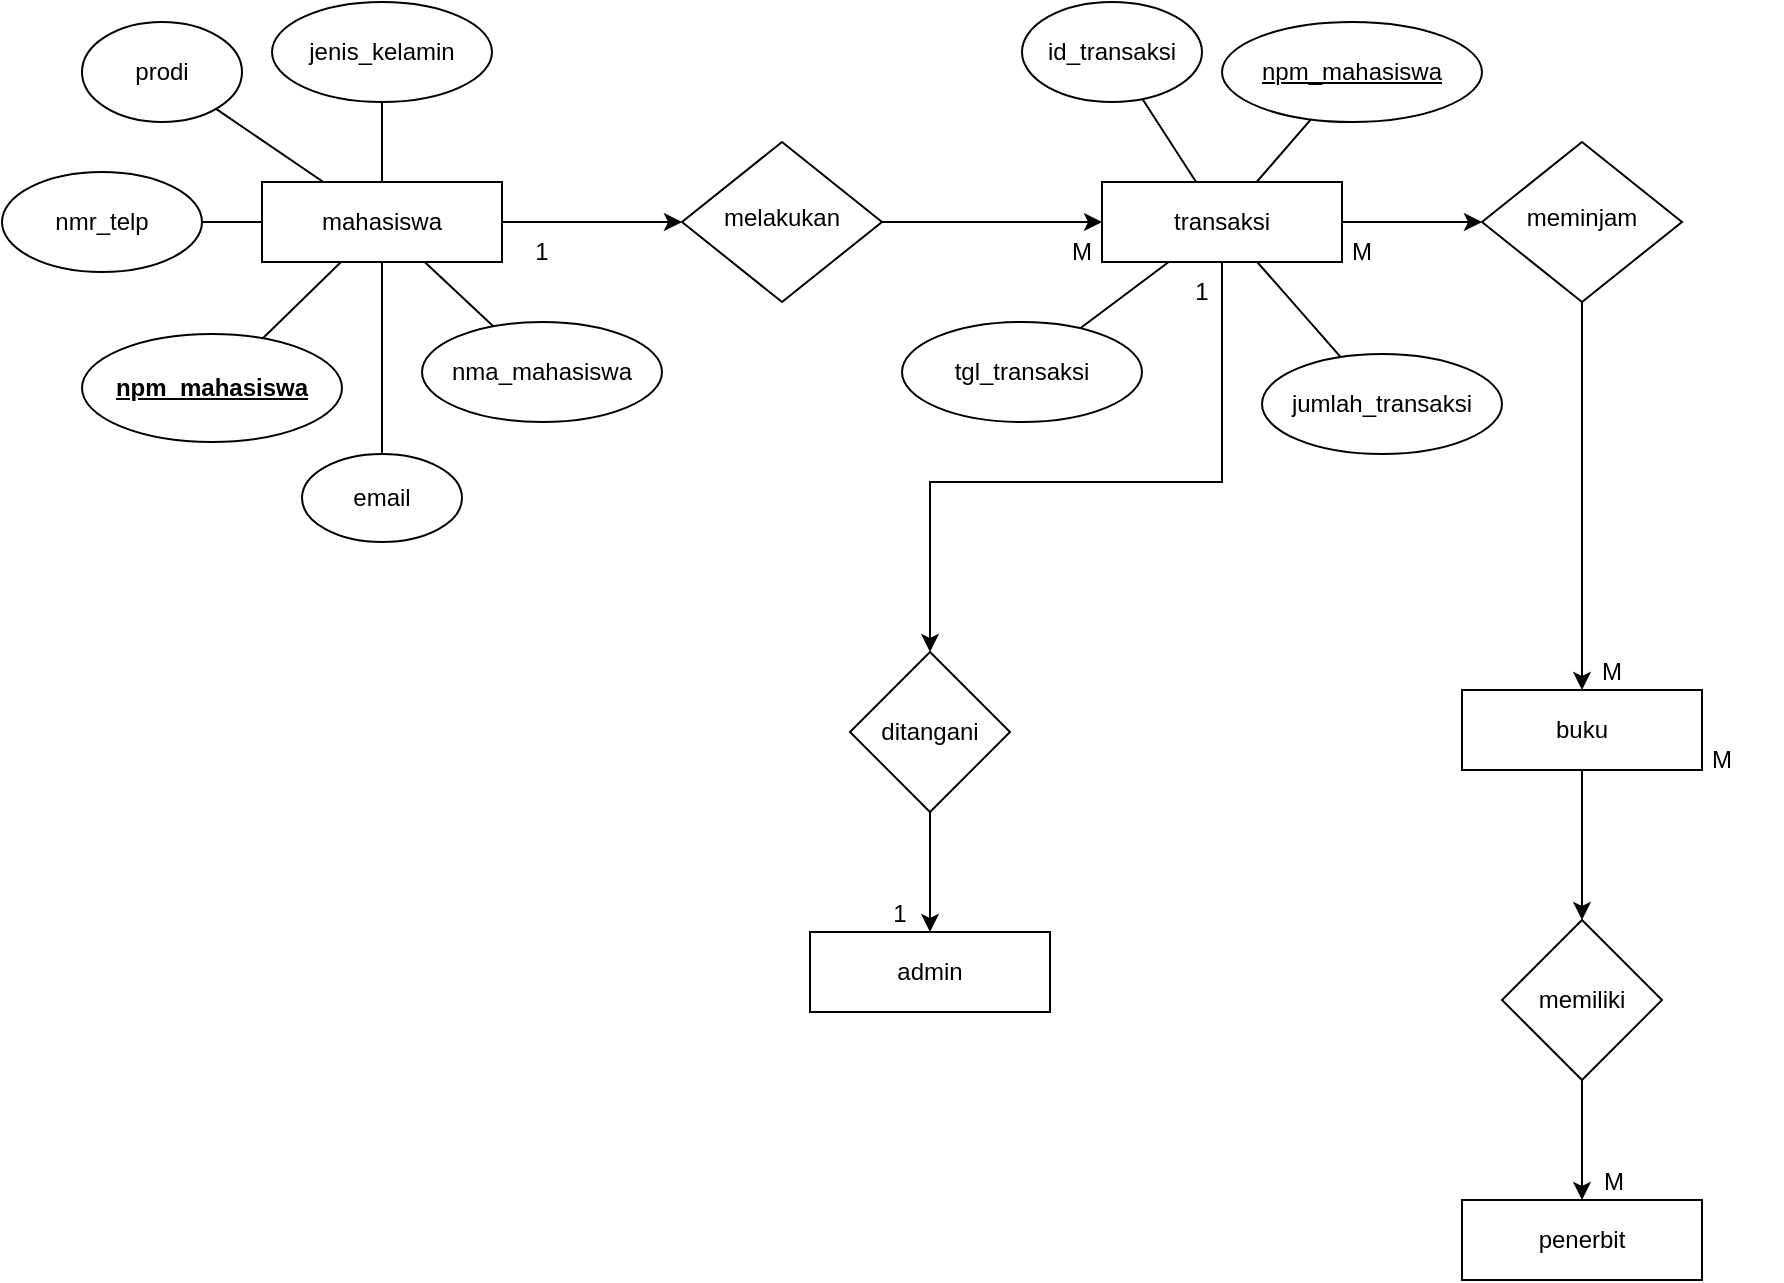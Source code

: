 <mxfile version="21.5.2" type="github">
  <diagram id="C5RBs43oDa-KdzZeNtuy" name="Page-1">
    <mxGraphModel dx="1805" dy="511" grid="1" gridSize="10" guides="1" tooltips="1" connect="1" arrows="1" fold="1" page="1" pageScale="1" pageWidth="827" pageHeight="1169" math="0" shadow="0">
      <root>
        <mxCell id="WIyWlLk6GJQsqaUBKTNV-0" />
        <mxCell id="WIyWlLk6GJQsqaUBKTNV-1" parent="WIyWlLk6GJQsqaUBKTNV-0" />
        <mxCell id="8coFRG28sYYlV24P8kFo-3" value="" style="edgeStyle=orthogonalEdgeStyle;rounded=0;orthogonalLoop=1;jettySize=auto;html=1;entryX=0;entryY=0.5;entryDx=0;entryDy=0;" edge="1" parent="WIyWlLk6GJQsqaUBKTNV-1" source="WIyWlLk6GJQsqaUBKTNV-3" target="WIyWlLk6GJQsqaUBKTNV-6">
          <mxGeometry relative="1" as="geometry">
            <mxPoint x="190" y="190" as="targetPoint" />
          </mxGeometry>
        </mxCell>
        <mxCell id="8coFRG28sYYlV24P8kFo-30" value="" style="rounded=0;orthogonalLoop=1;jettySize=auto;html=1;endArrow=none;endFill=0;" edge="1" parent="WIyWlLk6GJQsqaUBKTNV-1" source="WIyWlLk6GJQsqaUBKTNV-3" target="8coFRG28sYYlV24P8kFo-29">
          <mxGeometry relative="1" as="geometry" />
        </mxCell>
        <mxCell id="8coFRG28sYYlV24P8kFo-34" value="" style="rounded=0;orthogonalLoop=1;jettySize=auto;html=1;endArrow=none;endFill=0;" edge="1" parent="WIyWlLk6GJQsqaUBKTNV-1" source="WIyWlLk6GJQsqaUBKTNV-3" target="8coFRG28sYYlV24P8kFo-33">
          <mxGeometry relative="1" as="geometry" />
        </mxCell>
        <mxCell id="8coFRG28sYYlV24P8kFo-36" value="" style="rounded=0;orthogonalLoop=1;jettySize=auto;html=1;endArrow=none;endFill=0;" edge="1" parent="WIyWlLk6GJQsqaUBKTNV-1" source="WIyWlLk6GJQsqaUBKTNV-3" target="8coFRG28sYYlV24P8kFo-35">
          <mxGeometry relative="1" as="geometry" />
        </mxCell>
        <mxCell id="8coFRG28sYYlV24P8kFo-38" value="" style="rounded=0;orthogonalLoop=1;jettySize=auto;html=1;endArrow=none;endFill=0;" edge="1" parent="WIyWlLk6GJQsqaUBKTNV-1" source="WIyWlLk6GJQsqaUBKTNV-3" target="8coFRG28sYYlV24P8kFo-37">
          <mxGeometry relative="1" as="geometry" />
        </mxCell>
        <mxCell id="8coFRG28sYYlV24P8kFo-40" value="" style="edgeStyle=orthogonalEdgeStyle;rounded=0;orthogonalLoop=1;jettySize=auto;html=1;endArrow=none;endFill=0;" edge="1" parent="WIyWlLk6GJQsqaUBKTNV-1" source="WIyWlLk6GJQsqaUBKTNV-3" target="8coFRG28sYYlV24P8kFo-39">
          <mxGeometry relative="1" as="geometry" />
        </mxCell>
        <mxCell id="8coFRG28sYYlV24P8kFo-43" value="" style="rounded=0;orthogonalLoop=1;jettySize=auto;html=1;endArrow=none;endFill=0;" edge="1" parent="WIyWlLk6GJQsqaUBKTNV-1" source="WIyWlLk6GJQsqaUBKTNV-3" target="8coFRG28sYYlV24P8kFo-42">
          <mxGeometry relative="1" as="geometry" />
        </mxCell>
        <mxCell id="WIyWlLk6GJQsqaUBKTNV-3" value="mahasiswa" style="rounded=1;whiteSpace=wrap;html=1;fontSize=12;glass=0;strokeWidth=1;shadow=0;arcSize=0;" parent="WIyWlLk6GJQsqaUBKTNV-1" vertex="1">
          <mxGeometry x="20" y="170" width="120" height="40" as="geometry" />
        </mxCell>
        <mxCell id="8coFRG28sYYlV24P8kFo-2" value="" style="edgeStyle=orthogonalEdgeStyle;rounded=0;orthogonalLoop=1;jettySize=auto;html=1;" edge="1" parent="WIyWlLk6GJQsqaUBKTNV-1" source="WIyWlLk6GJQsqaUBKTNV-6" target="WIyWlLk6GJQsqaUBKTNV-7">
          <mxGeometry relative="1" as="geometry" />
        </mxCell>
        <mxCell id="WIyWlLk6GJQsqaUBKTNV-6" value="melakukan" style="rhombus;whiteSpace=wrap;html=1;shadow=0;fontFamily=Helvetica;fontSize=12;align=center;strokeWidth=1;spacing=6;spacingTop=-4;" parent="WIyWlLk6GJQsqaUBKTNV-1" vertex="1">
          <mxGeometry x="230" y="150" width="100" height="80" as="geometry" />
        </mxCell>
        <mxCell id="8coFRG28sYYlV24P8kFo-1" value="" style="edgeStyle=orthogonalEdgeStyle;rounded=0;orthogonalLoop=1;jettySize=auto;html=1;" edge="1" parent="WIyWlLk6GJQsqaUBKTNV-1" source="WIyWlLk6GJQsqaUBKTNV-7" target="WIyWlLk6GJQsqaUBKTNV-10">
          <mxGeometry relative="1" as="geometry" />
        </mxCell>
        <mxCell id="8coFRG28sYYlV24P8kFo-45" value="" style="rounded=0;orthogonalLoop=1;jettySize=auto;html=1;endArrow=none;endFill=0;" edge="1" parent="WIyWlLk6GJQsqaUBKTNV-1" source="WIyWlLk6GJQsqaUBKTNV-7" target="8coFRG28sYYlV24P8kFo-44">
          <mxGeometry relative="1" as="geometry" />
        </mxCell>
        <mxCell id="8coFRG28sYYlV24P8kFo-48" value="" style="rounded=0;orthogonalLoop=1;jettySize=auto;html=1;endArrow=none;endFill=0;" edge="1" parent="WIyWlLk6GJQsqaUBKTNV-1" source="WIyWlLk6GJQsqaUBKTNV-7" target="8coFRG28sYYlV24P8kFo-47">
          <mxGeometry relative="1" as="geometry" />
        </mxCell>
        <mxCell id="8coFRG28sYYlV24P8kFo-50" value="" style="rounded=0;orthogonalLoop=1;jettySize=auto;html=1;endArrow=none;endFill=0;" edge="1" parent="WIyWlLk6GJQsqaUBKTNV-1" source="WIyWlLk6GJQsqaUBKTNV-7" target="8coFRG28sYYlV24P8kFo-49">
          <mxGeometry relative="1" as="geometry" />
        </mxCell>
        <mxCell id="8coFRG28sYYlV24P8kFo-54" value="" style="rounded=0;orthogonalLoop=1;jettySize=auto;html=1;strokeColor=default;endArrow=none;endFill=0;" edge="1" parent="WIyWlLk6GJQsqaUBKTNV-1" source="WIyWlLk6GJQsqaUBKTNV-7" target="8coFRG28sYYlV24P8kFo-52">
          <mxGeometry relative="1" as="geometry" />
        </mxCell>
        <mxCell id="8coFRG28sYYlV24P8kFo-55" style="edgeStyle=orthogonalEdgeStyle;rounded=0;orthogonalLoop=1;jettySize=auto;html=1;entryX=0.5;entryY=0;entryDx=0;entryDy=0;" edge="1" parent="WIyWlLk6GJQsqaUBKTNV-1" source="WIyWlLk6GJQsqaUBKTNV-7" target="8coFRG28sYYlV24P8kFo-7">
          <mxGeometry relative="1" as="geometry">
            <Array as="points">
              <mxPoint x="500" y="320" />
              <mxPoint x="354" y="320" />
            </Array>
          </mxGeometry>
        </mxCell>
        <mxCell id="WIyWlLk6GJQsqaUBKTNV-7" value="transaksi" style="rounded=1;whiteSpace=wrap;html=1;fontSize=12;glass=0;strokeWidth=1;shadow=0;arcSize=0;" parent="WIyWlLk6GJQsqaUBKTNV-1" vertex="1">
          <mxGeometry x="440" y="170" width="120" height="40" as="geometry" />
        </mxCell>
        <mxCell id="8coFRG28sYYlV24P8kFo-4" value="" style="edgeStyle=orthogonalEdgeStyle;rounded=0;orthogonalLoop=1;jettySize=auto;html=1;" edge="1" parent="WIyWlLk6GJQsqaUBKTNV-1" source="WIyWlLk6GJQsqaUBKTNV-10" target="WIyWlLk6GJQsqaUBKTNV-12">
          <mxGeometry relative="1" as="geometry" />
        </mxCell>
        <mxCell id="WIyWlLk6GJQsqaUBKTNV-10" value="meminjam" style="rhombus;whiteSpace=wrap;html=1;shadow=0;fontFamily=Helvetica;fontSize=12;align=center;strokeWidth=1;spacing=6;spacingTop=-4;" parent="WIyWlLk6GJQsqaUBKTNV-1" vertex="1">
          <mxGeometry x="630" y="150" width="100" height="80" as="geometry" />
        </mxCell>
        <mxCell id="WIyWlLk6GJQsqaUBKTNV-11" value="penerbit" style="rounded=1;whiteSpace=wrap;html=1;fontSize=12;glass=0;strokeWidth=1;shadow=0;arcSize=0;" parent="WIyWlLk6GJQsqaUBKTNV-1" vertex="1">
          <mxGeometry x="620" y="679" width="120" height="40" as="geometry" />
        </mxCell>
        <mxCell id="8coFRG28sYYlV24P8kFo-10" value="" style="edgeStyle=orthogonalEdgeStyle;rounded=0;orthogonalLoop=1;jettySize=auto;html=1;exitX=0.5;exitY=1;exitDx=0;exitDy=0;" edge="1" parent="WIyWlLk6GJQsqaUBKTNV-1" source="WIyWlLk6GJQsqaUBKTNV-12" target="8coFRG28sYYlV24P8kFo-9">
          <mxGeometry relative="1" as="geometry">
            <mxPoint x="680" y="444" as="sourcePoint" />
            <Array as="points" />
          </mxGeometry>
        </mxCell>
        <mxCell id="WIyWlLk6GJQsqaUBKTNV-12" value="buku" style="rounded=1;whiteSpace=wrap;html=1;fontSize=12;glass=0;strokeWidth=1;shadow=0;arcSize=0;" parent="WIyWlLk6GJQsqaUBKTNV-1" vertex="1">
          <mxGeometry x="620" y="424" width="120" height="40" as="geometry" />
        </mxCell>
        <mxCell id="8coFRG28sYYlV24P8kFo-13" value="" style="edgeStyle=orthogonalEdgeStyle;rounded=0;orthogonalLoop=1;jettySize=auto;html=1;" edge="1" parent="WIyWlLk6GJQsqaUBKTNV-1" source="8coFRG28sYYlV24P8kFo-7" target="8coFRG28sYYlV24P8kFo-12">
          <mxGeometry relative="1" as="geometry" />
        </mxCell>
        <mxCell id="8coFRG28sYYlV24P8kFo-7" value="ditangani" style="rhombus;whiteSpace=wrap;html=1;rounded=1;glass=0;strokeWidth=1;shadow=0;arcSize=0;" vertex="1" parent="WIyWlLk6GJQsqaUBKTNV-1">
          <mxGeometry x="314" y="405" width="80" height="80" as="geometry" />
        </mxCell>
        <mxCell id="8coFRG28sYYlV24P8kFo-11" value="" style="edgeStyle=orthogonalEdgeStyle;rounded=0;orthogonalLoop=1;jettySize=auto;html=1;" edge="1" parent="WIyWlLk6GJQsqaUBKTNV-1" source="8coFRG28sYYlV24P8kFo-9" target="WIyWlLk6GJQsqaUBKTNV-11">
          <mxGeometry relative="1" as="geometry" />
        </mxCell>
        <mxCell id="8coFRG28sYYlV24P8kFo-9" value="memiliki" style="rhombus;whiteSpace=wrap;html=1;rounded=1;glass=0;strokeWidth=1;shadow=0;arcSize=0;" vertex="1" parent="WIyWlLk6GJQsqaUBKTNV-1">
          <mxGeometry x="640" y="539" width="80" height="80" as="geometry" />
        </mxCell>
        <mxCell id="8coFRG28sYYlV24P8kFo-12" value="admin" style="whiteSpace=wrap;html=1;rounded=1;glass=0;strokeWidth=1;shadow=0;arcSize=0;" vertex="1" parent="WIyWlLk6GJQsqaUBKTNV-1">
          <mxGeometry x="294" y="545" width="120" height="40" as="geometry" />
        </mxCell>
        <mxCell id="8coFRG28sYYlV24P8kFo-16" value="1" style="text;html=1;strokeColor=none;fillColor=none;align=center;verticalAlign=middle;whiteSpace=wrap;rounded=0;" vertex="1" parent="WIyWlLk6GJQsqaUBKTNV-1">
          <mxGeometry x="130" y="190" width="60" height="30" as="geometry" />
        </mxCell>
        <mxCell id="8coFRG28sYYlV24P8kFo-17" value="M" style="text;html=1;strokeColor=none;fillColor=none;align=center;verticalAlign=middle;whiteSpace=wrap;rounded=0;" vertex="1" parent="WIyWlLk6GJQsqaUBKTNV-1">
          <mxGeometry x="400" y="190" width="60" height="30" as="geometry" />
        </mxCell>
        <mxCell id="8coFRG28sYYlV24P8kFo-19" value="M" style="text;html=1;strokeColor=none;fillColor=none;align=center;verticalAlign=middle;whiteSpace=wrap;rounded=0;" vertex="1" parent="WIyWlLk6GJQsqaUBKTNV-1">
          <mxGeometry x="540" y="190" width="60" height="30" as="geometry" />
        </mxCell>
        <mxCell id="8coFRG28sYYlV24P8kFo-20" value="M" style="text;html=1;strokeColor=none;fillColor=none;align=center;verticalAlign=middle;whiteSpace=wrap;rounded=0;" vertex="1" parent="WIyWlLk6GJQsqaUBKTNV-1">
          <mxGeometry x="665" y="400" width="60" height="30" as="geometry" />
        </mxCell>
        <mxCell id="8coFRG28sYYlV24P8kFo-21" value="M" style="text;html=1;strokeColor=none;fillColor=none;align=center;verticalAlign=middle;whiteSpace=wrap;rounded=0;" vertex="1" parent="WIyWlLk6GJQsqaUBKTNV-1">
          <mxGeometry x="666" y="655" width="60" height="30" as="geometry" />
        </mxCell>
        <mxCell id="8coFRG28sYYlV24P8kFo-22" value="1" style="text;html=1;strokeColor=none;fillColor=none;align=center;verticalAlign=middle;whiteSpace=wrap;rounded=0;" vertex="1" parent="WIyWlLk6GJQsqaUBKTNV-1">
          <mxGeometry x="460" y="210" width="60" height="30" as="geometry" />
        </mxCell>
        <mxCell id="8coFRG28sYYlV24P8kFo-23" value="M" style="text;html=1;strokeColor=none;fillColor=none;align=center;verticalAlign=middle;whiteSpace=wrap;rounded=0;" vertex="1" parent="WIyWlLk6GJQsqaUBKTNV-1">
          <mxGeometry x="720" y="444" width="60" height="30" as="geometry" />
        </mxCell>
        <mxCell id="8coFRG28sYYlV24P8kFo-24" value="1" style="text;html=1;strokeColor=none;fillColor=none;align=center;verticalAlign=middle;whiteSpace=wrap;rounded=0;" vertex="1" parent="WIyWlLk6GJQsqaUBKTNV-1">
          <mxGeometry x="309" y="521" width="60" height="30" as="geometry" />
        </mxCell>
        <mxCell id="8coFRG28sYYlV24P8kFo-29" value="&lt;b&gt;&lt;u&gt;npm_mahasiswa&lt;/u&gt;&lt;/b&gt;" style="ellipse;whiteSpace=wrap;html=1;rounded=1;glass=0;strokeWidth=1;shadow=0;arcSize=0;" vertex="1" parent="WIyWlLk6GJQsqaUBKTNV-1">
          <mxGeometry x="-70" y="246" width="130" height="54" as="geometry" />
        </mxCell>
        <mxCell id="8coFRG28sYYlV24P8kFo-33" value="nma_mahasiswa" style="ellipse;whiteSpace=wrap;html=1;rounded=1;glass=0;strokeWidth=1;shadow=0;arcSize=0;" vertex="1" parent="WIyWlLk6GJQsqaUBKTNV-1">
          <mxGeometry x="100" y="240" width="120" height="50" as="geometry" />
        </mxCell>
        <mxCell id="8coFRG28sYYlV24P8kFo-35" value="prodi" style="ellipse;whiteSpace=wrap;html=1;rounded=1;glass=0;strokeWidth=1;shadow=0;arcSize=0;" vertex="1" parent="WIyWlLk6GJQsqaUBKTNV-1">
          <mxGeometry x="-70" y="90" width="80" height="50" as="geometry" />
        </mxCell>
        <mxCell id="8coFRG28sYYlV24P8kFo-37" value="jenis_kelamin" style="ellipse;whiteSpace=wrap;html=1;rounded=1;glass=0;strokeWidth=1;shadow=0;arcSize=0;" vertex="1" parent="WIyWlLk6GJQsqaUBKTNV-1">
          <mxGeometry x="25" y="80" width="110" height="50" as="geometry" />
        </mxCell>
        <mxCell id="8coFRG28sYYlV24P8kFo-39" value="nmr_telp" style="ellipse;whiteSpace=wrap;html=1;rounded=1;glass=0;strokeWidth=1;shadow=0;arcSize=0;" vertex="1" parent="WIyWlLk6GJQsqaUBKTNV-1">
          <mxGeometry x="-110" y="165" width="100" height="50" as="geometry" />
        </mxCell>
        <mxCell id="8coFRG28sYYlV24P8kFo-42" value="email" style="ellipse;whiteSpace=wrap;html=1;" vertex="1" parent="WIyWlLk6GJQsqaUBKTNV-1">
          <mxGeometry x="40" y="306" width="80" height="44" as="geometry" />
        </mxCell>
        <mxCell id="8coFRG28sYYlV24P8kFo-44" value="id_transaksi" style="ellipse;whiteSpace=wrap;html=1;rounded=1;glass=0;strokeWidth=1;shadow=0;arcSize=0;" vertex="1" parent="WIyWlLk6GJQsqaUBKTNV-1">
          <mxGeometry x="400" y="80" width="90" height="50" as="geometry" />
        </mxCell>
        <mxCell id="8coFRG28sYYlV24P8kFo-47" value="tgl_transaksi" style="ellipse;whiteSpace=wrap;html=1;" vertex="1" parent="WIyWlLk6GJQsqaUBKTNV-1">
          <mxGeometry x="340" y="240" width="120" height="50" as="geometry" />
        </mxCell>
        <mxCell id="8coFRG28sYYlV24P8kFo-49" value="&lt;u&gt;npm_mahasiswa&lt;/u&gt;" style="ellipse;whiteSpace=wrap;html=1;" vertex="1" parent="WIyWlLk6GJQsqaUBKTNV-1">
          <mxGeometry x="500" y="90" width="130" height="50" as="geometry" />
        </mxCell>
        <mxCell id="8coFRG28sYYlV24P8kFo-52" value="jumlah_transaksi" style="ellipse;whiteSpace=wrap;html=1;" vertex="1" parent="WIyWlLk6GJQsqaUBKTNV-1">
          <mxGeometry x="520" y="256" width="120" height="50" as="geometry" />
        </mxCell>
      </root>
    </mxGraphModel>
  </diagram>
</mxfile>
